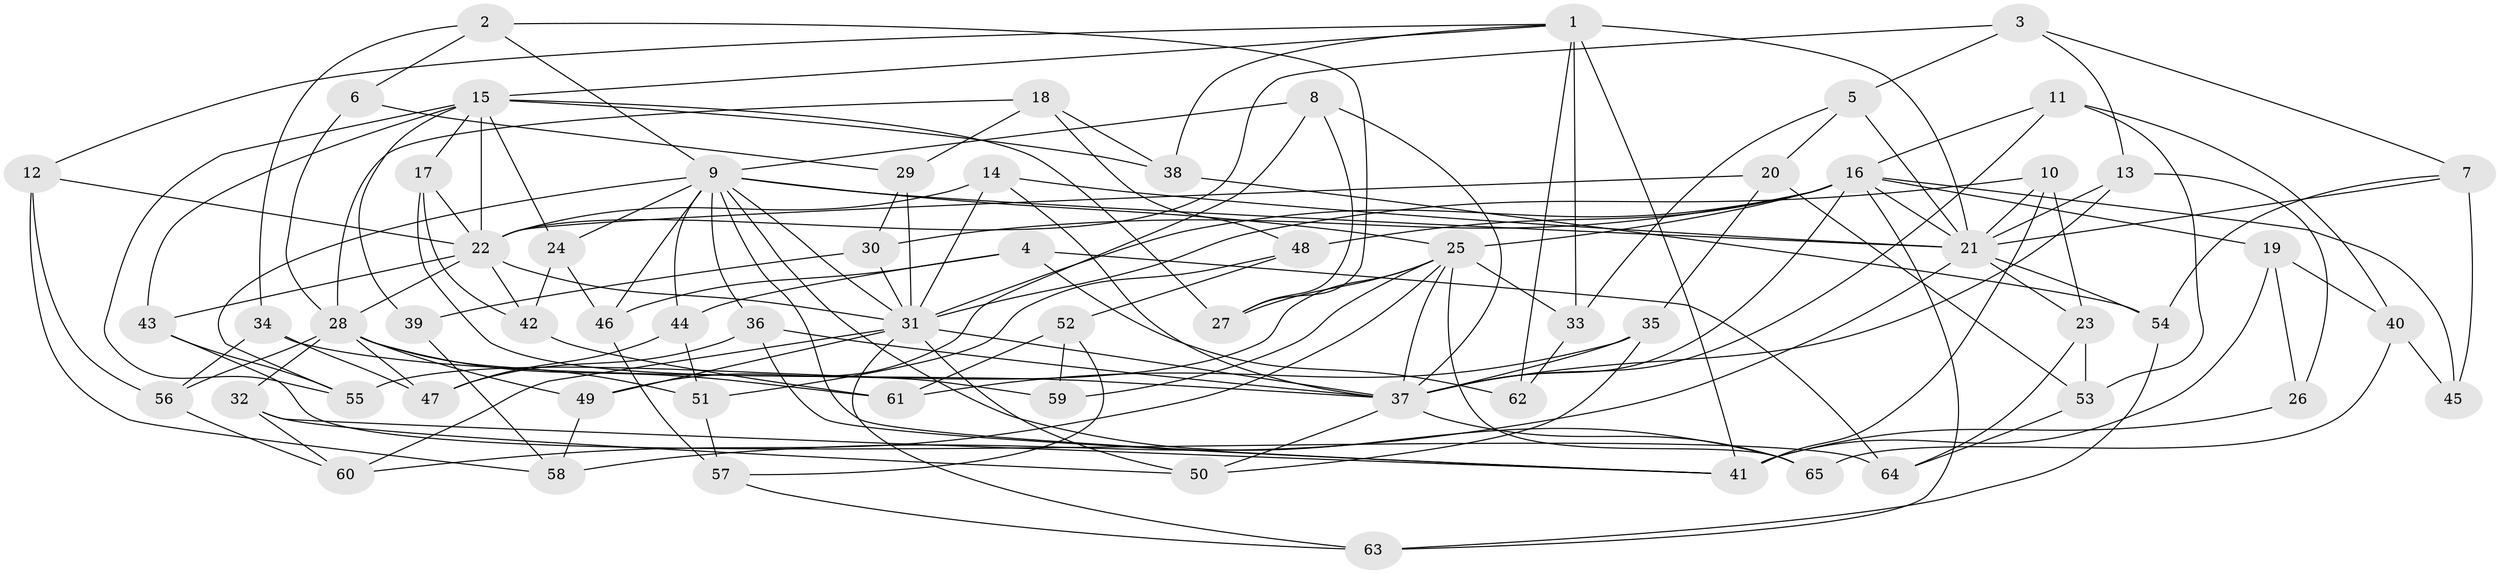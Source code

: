 // original degree distribution, {4: 1.0}
// Generated by graph-tools (version 1.1) at 2025/53/03/04/25 22:53:42]
// undirected, 65 vertices, 159 edges
graph export_dot {
  node [color=gray90,style=filled];
  1;
  2;
  3;
  4;
  5;
  6;
  7;
  8;
  9;
  10;
  11;
  12;
  13;
  14;
  15;
  16;
  17;
  18;
  19;
  20;
  21;
  22;
  23;
  24;
  25;
  26;
  27;
  28;
  29;
  30;
  31;
  32;
  33;
  34;
  35;
  36;
  37;
  38;
  39;
  40;
  41;
  42;
  43;
  44;
  45;
  46;
  47;
  48;
  49;
  50;
  51;
  52;
  53;
  54;
  55;
  56;
  57;
  58;
  59;
  60;
  61;
  62;
  63;
  64;
  65;
  1 -- 12 [weight=1.0];
  1 -- 15 [weight=1.0];
  1 -- 21 [weight=1.0];
  1 -- 33 [weight=1.0];
  1 -- 38 [weight=1.0];
  1 -- 41 [weight=3.0];
  1 -- 62 [weight=2.0];
  2 -- 6 [weight=1.0];
  2 -- 9 [weight=1.0];
  2 -- 27 [weight=1.0];
  2 -- 34 [weight=1.0];
  3 -- 5 [weight=1.0];
  3 -- 7 [weight=1.0];
  3 -- 13 [weight=1.0];
  3 -- 22 [weight=1.0];
  4 -- 44 [weight=1.0];
  4 -- 46 [weight=1.0];
  4 -- 62 [weight=1.0];
  4 -- 64 [weight=1.0];
  5 -- 20 [weight=1.0];
  5 -- 21 [weight=1.0];
  5 -- 33 [weight=1.0];
  6 -- 28 [weight=2.0];
  6 -- 29 [weight=1.0];
  7 -- 21 [weight=1.0];
  7 -- 45 [weight=1.0];
  7 -- 54 [weight=1.0];
  8 -- 9 [weight=1.0];
  8 -- 27 [weight=1.0];
  8 -- 37 [weight=1.0];
  8 -- 49 [weight=1.0];
  9 -- 21 [weight=1.0];
  9 -- 24 [weight=1.0];
  9 -- 25 [weight=1.0];
  9 -- 31 [weight=1.0];
  9 -- 36 [weight=1.0];
  9 -- 41 [weight=1.0];
  9 -- 44 [weight=1.0];
  9 -- 46 [weight=1.0];
  9 -- 55 [weight=1.0];
  9 -- 65 [weight=1.0];
  10 -- 21 [weight=1.0];
  10 -- 23 [weight=1.0];
  10 -- 31 [weight=1.0];
  10 -- 41 [weight=1.0];
  11 -- 16 [weight=1.0];
  11 -- 37 [weight=1.0];
  11 -- 40 [weight=1.0];
  11 -- 53 [weight=1.0];
  12 -- 22 [weight=1.0];
  12 -- 56 [weight=1.0];
  12 -- 58 [weight=1.0];
  13 -- 21 [weight=1.0];
  13 -- 26 [weight=1.0];
  13 -- 37 [weight=1.0];
  14 -- 21 [weight=1.0];
  14 -- 22 [weight=1.0];
  14 -- 31 [weight=1.0];
  14 -- 37 [weight=1.0];
  15 -- 17 [weight=1.0];
  15 -- 22 [weight=3.0];
  15 -- 24 [weight=1.0];
  15 -- 27 [weight=1.0];
  15 -- 38 [weight=1.0];
  15 -- 39 [weight=2.0];
  15 -- 43 [weight=1.0];
  15 -- 55 [weight=1.0];
  16 -- 19 [weight=1.0];
  16 -- 21 [weight=2.0];
  16 -- 25 [weight=1.0];
  16 -- 30 [weight=1.0];
  16 -- 31 [weight=1.0];
  16 -- 37 [weight=1.0];
  16 -- 45 [weight=2.0];
  16 -- 48 [weight=1.0];
  16 -- 63 [weight=1.0];
  17 -- 22 [weight=1.0];
  17 -- 42 [weight=1.0];
  17 -- 59 [weight=1.0];
  18 -- 28 [weight=1.0];
  18 -- 29 [weight=1.0];
  18 -- 38 [weight=1.0];
  18 -- 48 [weight=1.0];
  19 -- 26 [weight=1.0];
  19 -- 40 [weight=1.0];
  19 -- 41 [weight=1.0];
  20 -- 22 [weight=1.0];
  20 -- 35 [weight=1.0];
  20 -- 53 [weight=1.0];
  21 -- 23 [weight=1.0];
  21 -- 54 [weight=1.0];
  21 -- 58 [weight=1.0];
  22 -- 28 [weight=1.0];
  22 -- 31 [weight=1.0];
  22 -- 42 [weight=1.0];
  22 -- 43 [weight=1.0];
  23 -- 53 [weight=1.0];
  23 -- 64 [weight=1.0];
  24 -- 42 [weight=1.0];
  24 -- 46 [weight=1.0];
  25 -- 27 [weight=1.0];
  25 -- 33 [weight=1.0];
  25 -- 37 [weight=1.0];
  25 -- 55 [weight=1.0];
  25 -- 59 [weight=2.0];
  25 -- 60 [weight=1.0];
  25 -- 65 [weight=1.0];
  26 -- 41 [weight=2.0];
  28 -- 32 [weight=1.0];
  28 -- 47 [weight=1.0];
  28 -- 49 [weight=1.0];
  28 -- 51 [weight=1.0];
  28 -- 56 [weight=1.0];
  28 -- 61 [weight=1.0];
  29 -- 30 [weight=1.0];
  29 -- 31 [weight=1.0];
  30 -- 31 [weight=1.0];
  30 -- 39 [weight=1.0];
  31 -- 37 [weight=1.0];
  31 -- 49 [weight=1.0];
  31 -- 50 [weight=1.0];
  31 -- 60 [weight=1.0];
  31 -- 63 [weight=1.0];
  32 -- 41 [weight=1.0];
  32 -- 50 [weight=1.0];
  32 -- 60 [weight=1.0];
  33 -- 62 [weight=1.0];
  34 -- 37 [weight=1.0];
  34 -- 47 [weight=1.0];
  34 -- 56 [weight=1.0];
  35 -- 37 [weight=1.0];
  35 -- 50 [weight=1.0];
  35 -- 61 [weight=1.0];
  36 -- 37 [weight=1.0];
  36 -- 41 [weight=1.0];
  36 -- 47 [weight=1.0];
  37 -- 50 [weight=1.0];
  37 -- 65 [weight=1.0];
  38 -- 54 [weight=1.0];
  39 -- 58 [weight=1.0];
  40 -- 45 [weight=1.0];
  40 -- 65 [weight=1.0];
  42 -- 61 [weight=1.0];
  43 -- 55 [weight=1.0];
  43 -- 64 [weight=1.0];
  44 -- 47 [weight=1.0];
  44 -- 51 [weight=1.0];
  46 -- 57 [weight=1.0];
  48 -- 51 [weight=1.0];
  48 -- 52 [weight=1.0];
  49 -- 58 [weight=1.0];
  51 -- 57 [weight=1.0];
  52 -- 57 [weight=1.0];
  52 -- 59 [weight=1.0];
  52 -- 61 [weight=1.0];
  53 -- 64 [weight=1.0];
  54 -- 63 [weight=1.0];
  56 -- 60 [weight=1.0];
  57 -- 63 [weight=1.0];
}
